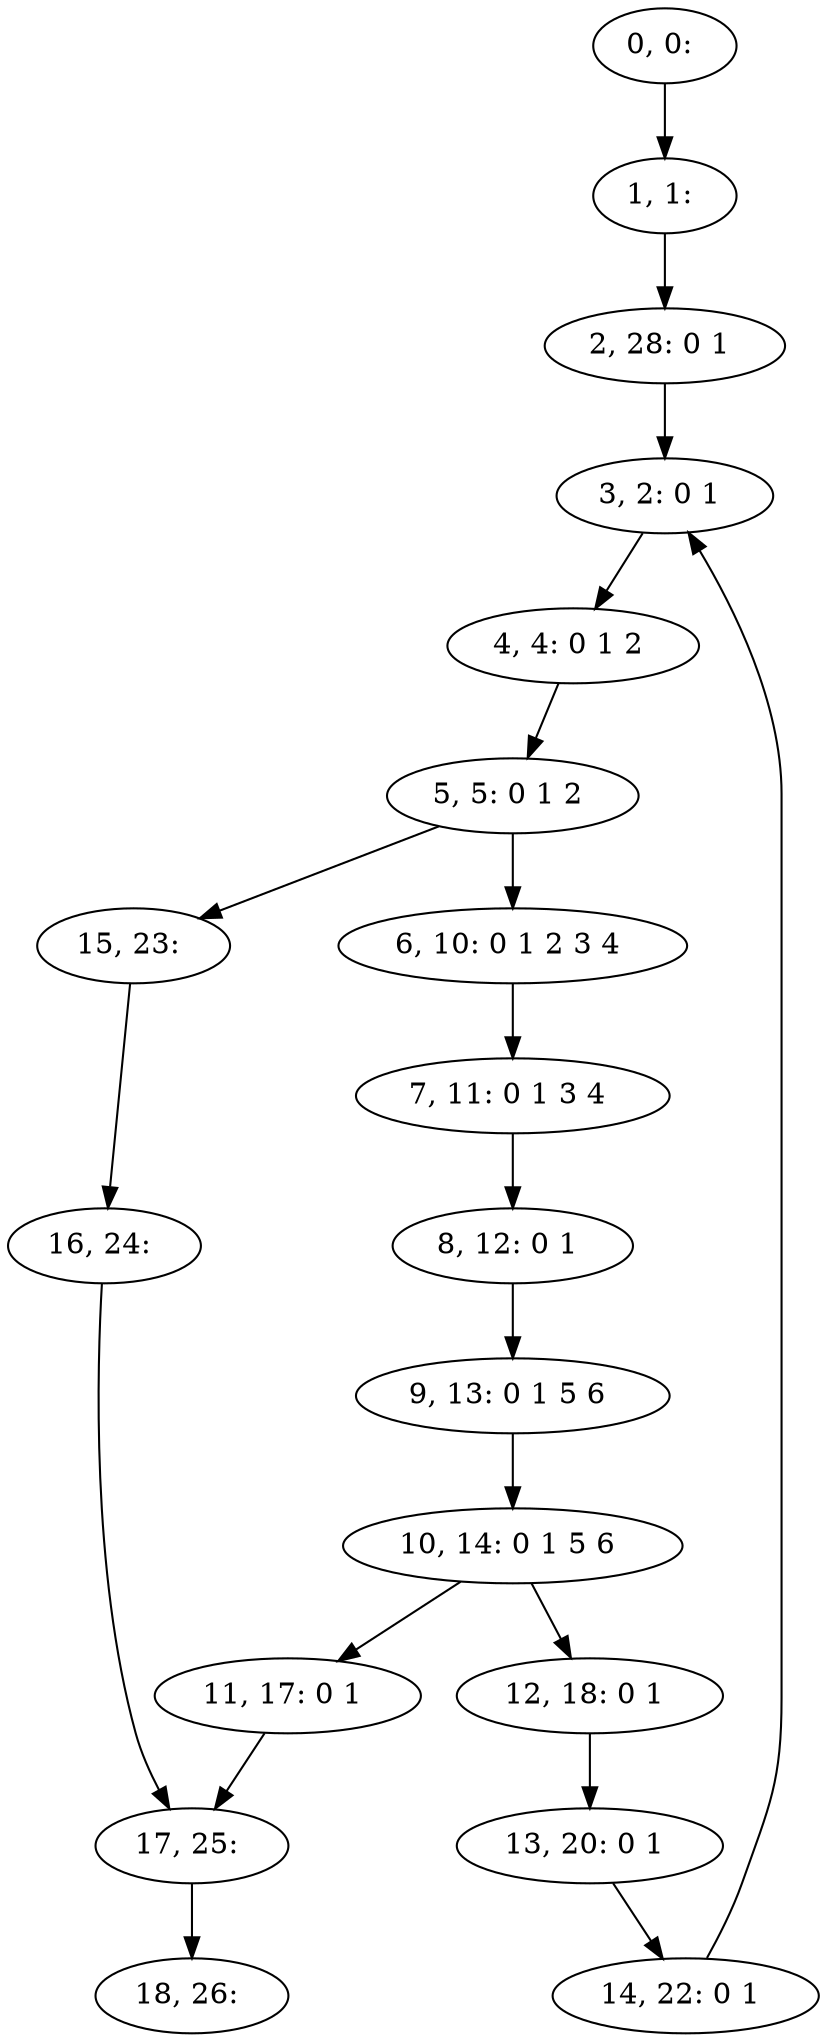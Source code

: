 digraph G {
0[label="0, 0: "];
1[label="1, 1: "];
2[label="2, 28: 0 1 "];
3[label="3, 2: 0 1 "];
4[label="4, 4: 0 1 2 "];
5[label="5, 5: 0 1 2 "];
6[label="6, 10: 0 1 2 3 4 "];
7[label="7, 11: 0 1 3 4 "];
8[label="8, 12: 0 1 "];
9[label="9, 13: 0 1 5 6 "];
10[label="10, 14: 0 1 5 6 "];
11[label="11, 17: 0 1 "];
12[label="12, 18: 0 1 "];
13[label="13, 20: 0 1 "];
14[label="14, 22: 0 1 "];
15[label="15, 23: "];
16[label="16, 24: "];
17[label="17, 25: "];
18[label="18, 26: "];
0->1 ;
1->2 ;
2->3 ;
3->4 ;
4->5 ;
5->6 ;
5->15 ;
6->7 ;
7->8 ;
8->9 ;
9->10 ;
10->11 ;
10->12 ;
11->17 ;
12->13 ;
13->14 ;
14->3 ;
15->16 ;
16->17 ;
17->18 ;
}
